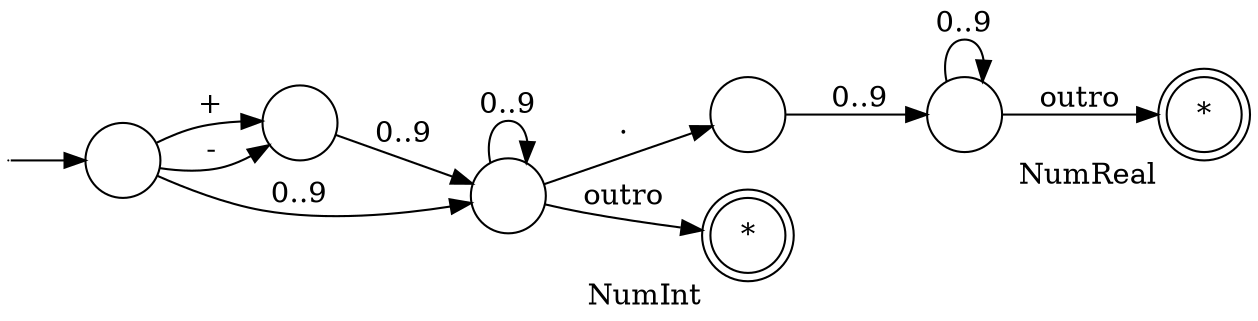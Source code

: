 digraph NumIntReal
{

  rankdir = LR;

  /* Entities */
  EstadoInicial [label="", shape=point, width=0];
  Inicio [label="", shape=circle];
  sinal  [label="", shape=circle];
  digito1 [label="", shape=circle];
  ponto [label="", shape=circle];
  digito2 [label="", shape=circle];
  FinalInt [label="*", shape=doublecircle, xlabel="NumInt"];
  FinalReal [label="*", shape=doublecircle, xlabel="NumReal"];

  /* Relationships */
  EstadoInicial -> Inicio;
  Inicio -> sinal [label="+"];
  Inicio -> sinal [label="-"];
  sinal -> digito1 [label="0..9"];
  Inicio -> digito1 [label="0..9"];
  digito1 -> digito1 [label="0..9"];
  digito1 -> ponto [label="."];
  digito1 -> FinalInt [label="outro"];
  ponto -> digito2 [label="0..9"];
  digito2 -> digito2 [label="0..9"];
  digito2 -> FinalReal [label="outro"];

}
